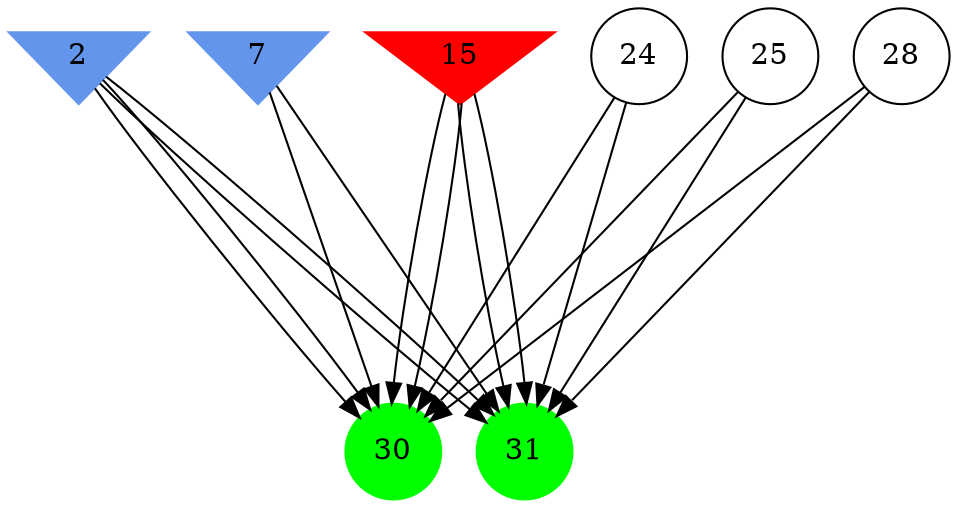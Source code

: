 digraph brain {
	ranksep=2.0;
	2 [shape=invtriangle,style=filled,color=cornflowerblue];
	7 [shape=invtriangle,style=filled,color=cornflowerblue];
	15 [shape=invtriangle,style=filled,color=red];
	24 [shape=circle,color=black];
	25 [shape=circle,color=black];
	28 [shape=circle,color=black];
	30 [shape=circle,style=filled,color=green];
	31 [shape=circle,style=filled,color=green];
	28	->	30;
	28	->	31;
	2	->	30;
	2	->	31;
	24	->	30;
	24	->	31;
	15	->	30;
	15	->	31;
	7	->	30;
	7	->	31;
	2	->	30;
	2	->	31;
	25	->	30;
	25	->	31;
	15	->	30;
	15	->	31;
	{ rank=same; 2; 7; 15; }
	{ rank=same; 24; 25; 28; }
	{ rank=same; 30; 31; }
}
